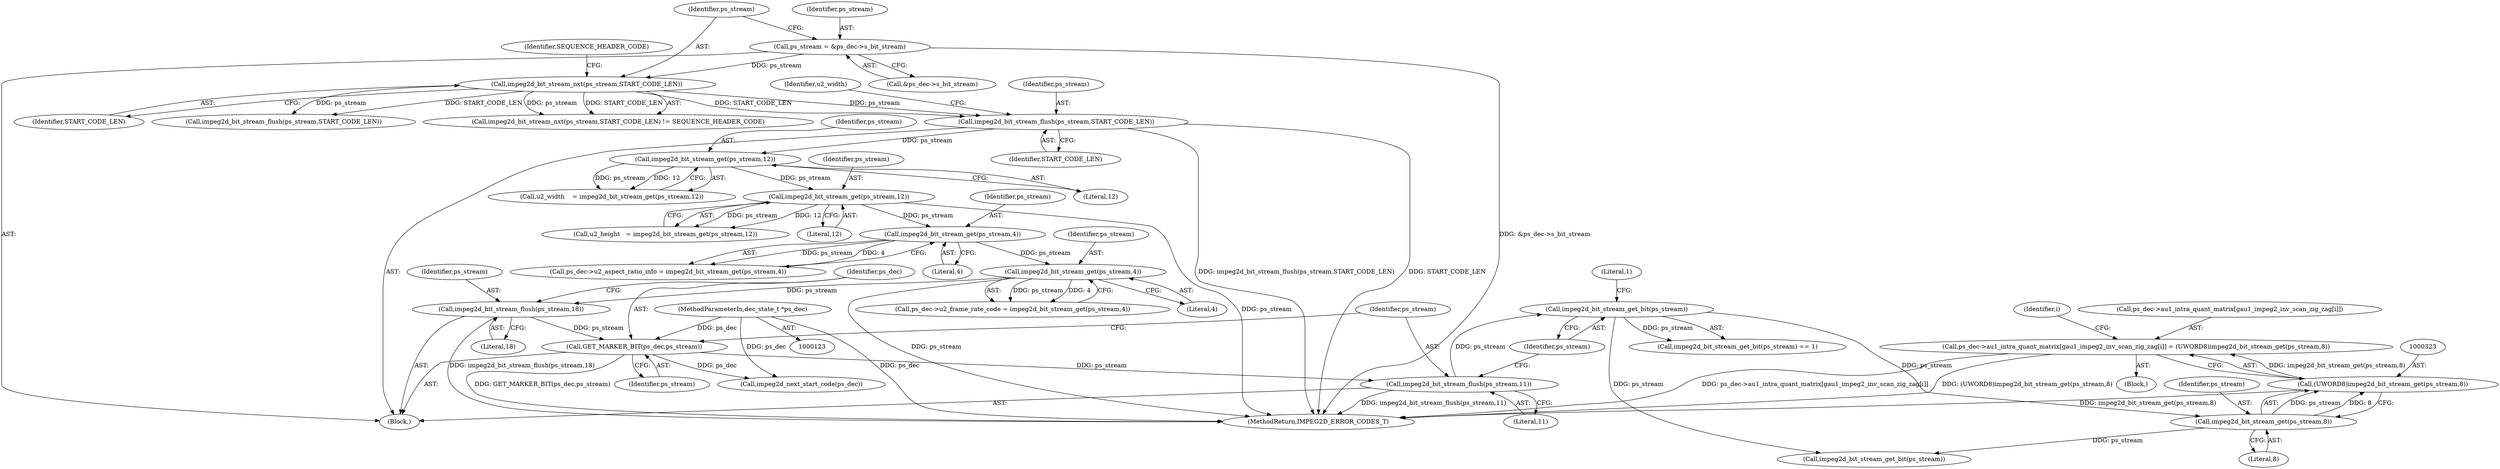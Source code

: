 digraph "0_Android_a86eb798d077b9b25c8f8c77e3c02c2f287c1ce7_0@array" {
"1000314" [label="(Call,ps_dec->au1_intra_quant_matrix[gau1_impeg2_inv_scan_zig_zag[i]] = (UWORD8)impeg2d_bit_stream_get(ps_stream,8))"];
"1000322" [label="(Call,(UWORD8)impeg2d_bit_stream_get(ps_stream,8))"];
"1000324" [label="(Call,impeg2d_bit_stream_get(ps_stream,8))"];
"1000299" [label="(Call,impeg2d_bit_stream_get_bit(ps_stream))"];
"1000294" [label="(Call,impeg2d_bit_stream_flush(ps_stream,11))"];
"1000291" [label="(Call,GET_MARKER_BIT(ps_dec,ps_stream))"];
"1000124" [label="(MethodParameterIn,dec_state_t *ps_dec)"];
"1000288" [label="(Call,impeg2d_bit_stream_flush(ps_stream,18))"];
"1000276" [label="(Call,impeg2d_bit_stream_get(ps_stream,4))"];
"1000269" [label="(Call,impeg2d_bit_stream_get(ps_stream,4))"];
"1000157" [label="(Call,impeg2d_bit_stream_get(ps_stream,12))"];
"1000152" [label="(Call,impeg2d_bit_stream_get(ps_stream,12))"];
"1000147" [label="(Call,impeg2d_bit_stream_flush(ps_stream,START_CODE_LEN))"];
"1000137" [label="(Call,impeg2d_bit_stream_nxt(ps_stream,START_CODE_LEN))"];
"1000127" [label="(Call,ps_stream = &ps_dec->s_bit_stream)"];
"1000312" [label="(Identifier,i)"];
"1000150" [label="(Call,u2_width    = impeg2d_bit_stream_get(ps_stream,12))"];
"1000137" [label="(Call,impeg2d_bit_stream_nxt(ps_stream,START_CODE_LEN))"];
"1000124" [label="(MethodParameterIn,dec_state_t *ps_dec)"];
"1000288" [label="(Call,impeg2d_bit_stream_flush(ps_stream,18))"];
"1000265" [label="(Call,ps_dec->u2_aspect_ratio_info = impeg2d_bit_stream_get(ps_stream,4))"];
"1000289" [label="(Identifier,ps_stream)"];
"1000149" [label="(Identifier,START_CODE_LEN)"];
"1000151" [label="(Identifier,u2_width)"];
"1000147" [label="(Call,impeg2d_bit_stream_flush(ps_stream,START_CODE_LEN))"];
"1000153" [label="(Identifier,ps_stream)"];
"1000291" [label="(Call,GET_MARKER_BIT(ps_dec,ps_stream))"];
"1000295" [label="(Identifier,ps_stream)"];
"1000324" [label="(Call,impeg2d_bit_stream_get(ps_stream,8))"];
"1000277" [label="(Identifier,ps_stream)"];
"1000294" [label="(Call,impeg2d_bit_stream_flush(ps_stream,11))"];
"1000129" [label="(Call,&ps_dec->s_bit_stream)"];
"1000152" [label="(Call,impeg2d_bit_stream_get(ps_stream,12))"];
"1000373" [label="(Call,impeg2d_next_start_code(ps_dec))"];
"1000127" [label="(Call,ps_stream = &ps_dec->s_bit_stream)"];
"1000276" [label="(Call,impeg2d_bit_stream_get(ps_stream,4))"];
"1000269" [label="(Call,impeg2d_bit_stream_get(ps_stream,4))"];
"1000300" [label="(Identifier,ps_stream)"];
"1000157" [label="(Call,impeg2d_bit_stream_get(ps_stream,12))"];
"1000296" [label="(Literal,11)"];
"1000292" [label="(Identifier,ps_dec)"];
"1000139" [label="(Identifier,START_CODE_LEN)"];
"1000125" [label="(Block,)"];
"1000270" [label="(Identifier,ps_stream)"];
"1000159" [label="(Literal,12)"];
"1000272" [label="(Call,ps_dec->u2_frame_rate_code = impeg2d_bit_stream_get(ps_stream,4))"];
"1000313" [label="(Block,)"];
"1000136" [label="(Call,impeg2d_bit_stream_nxt(ps_stream,START_CODE_LEN) != SEQUENCE_HEADER_CODE)"];
"1000337" [label="(Call,impeg2d_bit_stream_get_bit(ps_stream))"];
"1000293" [label="(Identifier,ps_stream)"];
"1000379" [label="(MethodReturn,IMPEG2D_ERROR_CODES_T)"];
"1000278" [label="(Literal,4)"];
"1000148" [label="(Identifier,ps_stream)"];
"1000301" [label="(Literal,1)"];
"1000155" [label="(Call,u2_height   = impeg2d_bit_stream_get(ps_stream,12))"];
"1000158" [label="(Identifier,ps_stream)"];
"1000138" [label="(Identifier,ps_stream)"];
"1000299" [label="(Call,impeg2d_bit_stream_get_bit(ps_stream))"];
"1000298" [label="(Call,impeg2d_bit_stream_get_bit(ps_stream) == 1)"];
"1000128" [label="(Identifier,ps_stream)"];
"1000271" [label="(Literal,4)"];
"1000326" [label="(Literal,8)"];
"1000322" [label="(Call,(UWORD8)impeg2d_bit_stream_get(ps_stream,8))"];
"1000315" [label="(Call,ps_dec->au1_intra_quant_matrix[gau1_impeg2_inv_scan_zig_zag[i]])"];
"1000314" [label="(Call,ps_dec->au1_intra_quant_matrix[gau1_impeg2_inv_scan_zig_zag[i]] = (UWORD8)impeg2d_bit_stream_get(ps_stream,8))"];
"1000154" [label="(Literal,12)"];
"1000140" [label="(Identifier,SEQUENCE_HEADER_CODE)"];
"1000142" [label="(Call,impeg2d_bit_stream_flush(ps_stream,START_CODE_LEN))"];
"1000325" [label="(Identifier,ps_stream)"];
"1000290" [label="(Literal,18)"];
"1000314" -> "1000313"  [label="AST: "];
"1000314" -> "1000322"  [label="CFG: "];
"1000315" -> "1000314"  [label="AST: "];
"1000322" -> "1000314"  [label="AST: "];
"1000312" -> "1000314"  [label="CFG: "];
"1000314" -> "1000379"  [label="DDG: ps_dec->au1_intra_quant_matrix[gau1_impeg2_inv_scan_zig_zag[i]]"];
"1000314" -> "1000379"  [label="DDG: (UWORD8)impeg2d_bit_stream_get(ps_stream,8)"];
"1000322" -> "1000314"  [label="DDG: impeg2d_bit_stream_get(ps_stream,8)"];
"1000322" -> "1000324"  [label="CFG: "];
"1000323" -> "1000322"  [label="AST: "];
"1000324" -> "1000322"  [label="AST: "];
"1000322" -> "1000379"  [label="DDG: impeg2d_bit_stream_get(ps_stream,8)"];
"1000324" -> "1000322"  [label="DDG: ps_stream"];
"1000324" -> "1000322"  [label="DDG: 8"];
"1000324" -> "1000326"  [label="CFG: "];
"1000325" -> "1000324"  [label="AST: "];
"1000326" -> "1000324"  [label="AST: "];
"1000299" -> "1000324"  [label="DDG: ps_stream"];
"1000324" -> "1000337"  [label="DDG: ps_stream"];
"1000299" -> "1000298"  [label="AST: "];
"1000299" -> "1000300"  [label="CFG: "];
"1000300" -> "1000299"  [label="AST: "];
"1000301" -> "1000299"  [label="CFG: "];
"1000299" -> "1000298"  [label="DDG: ps_stream"];
"1000294" -> "1000299"  [label="DDG: ps_stream"];
"1000299" -> "1000337"  [label="DDG: ps_stream"];
"1000294" -> "1000125"  [label="AST: "];
"1000294" -> "1000296"  [label="CFG: "];
"1000295" -> "1000294"  [label="AST: "];
"1000296" -> "1000294"  [label="AST: "];
"1000300" -> "1000294"  [label="CFG: "];
"1000294" -> "1000379"  [label="DDG: impeg2d_bit_stream_flush(ps_stream,11)"];
"1000291" -> "1000294"  [label="DDG: ps_stream"];
"1000291" -> "1000125"  [label="AST: "];
"1000291" -> "1000293"  [label="CFG: "];
"1000292" -> "1000291"  [label="AST: "];
"1000293" -> "1000291"  [label="AST: "];
"1000295" -> "1000291"  [label="CFG: "];
"1000291" -> "1000379"  [label="DDG: GET_MARKER_BIT(ps_dec,ps_stream)"];
"1000124" -> "1000291"  [label="DDG: ps_dec"];
"1000288" -> "1000291"  [label="DDG: ps_stream"];
"1000291" -> "1000373"  [label="DDG: ps_dec"];
"1000124" -> "1000123"  [label="AST: "];
"1000124" -> "1000379"  [label="DDG: ps_dec"];
"1000124" -> "1000373"  [label="DDG: ps_dec"];
"1000288" -> "1000125"  [label="AST: "];
"1000288" -> "1000290"  [label="CFG: "];
"1000289" -> "1000288"  [label="AST: "];
"1000290" -> "1000288"  [label="AST: "];
"1000292" -> "1000288"  [label="CFG: "];
"1000288" -> "1000379"  [label="DDG: impeg2d_bit_stream_flush(ps_stream,18)"];
"1000276" -> "1000288"  [label="DDG: ps_stream"];
"1000276" -> "1000272"  [label="AST: "];
"1000276" -> "1000278"  [label="CFG: "];
"1000277" -> "1000276"  [label="AST: "];
"1000278" -> "1000276"  [label="AST: "];
"1000272" -> "1000276"  [label="CFG: "];
"1000276" -> "1000379"  [label="DDG: ps_stream"];
"1000276" -> "1000272"  [label="DDG: ps_stream"];
"1000276" -> "1000272"  [label="DDG: 4"];
"1000269" -> "1000276"  [label="DDG: ps_stream"];
"1000269" -> "1000265"  [label="AST: "];
"1000269" -> "1000271"  [label="CFG: "];
"1000270" -> "1000269"  [label="AST: "];
"1000271" -> "1000269"  [label="AST: "];
"1000265" -> "1000269"  [label="CFG: "];
"1000269" -> "1000265"  [label="DDG: ps_stream"];
"1000269" -> "1000265"  [label="DDG: 4"];
"1000157" -> "1000269"  [label="DDG: ps_stream"];
"1000157" -> "1000155"  [label="AST: "];
"1000157" -> "1000159"  [label="CFG: "];
"1000158" -> "1000157"  [label="AST: "];
"1000159" -> "1000157"  [label="AST: "];
"1000155" -> "1000157"  [label="CFG: "];
"1000157" -> "1000379"  [label="DDG: ps_stream"];
"1000157" -> "1000155"  [label="DDG: ps_stream"];
"1000157" -> "1000155"  [label="DDG: 12"];
"1000152" -> "1000157"  [label="DDG: ps_stream"];
"1000152" -> "1000150"  [label="AST: "];
"1000152" -> "1000154"  [label="CFG: "];
"1000153" -> "1000152"  [label="AST: "];
"1000154" -> "1000152"  [label="AST: "];
"1000150" -> "1000152"  [label="CFG: "];
"1000152" -> "1000150"  [label="DDG: ps_stream"];
"1000152" -> "1000150"  [label="DDG: 12"];
"1000147" -> "1000152"  [label="DDG: ps_stream"];
"1000147" -> "1000125"  [label="AST: "];
"1000147" -> "1000149"  [label="CFG: "];
"1000148" -> "1000147"  [label="AST: "];
"1000149" -> "1000147"  [label="AST: "];
"1000151" -> "1000147"  [label="CFG: "];
"1000147" -> "1000379"  [label="DDG: START_CODE_LEN"];
"1000147" -> "1000379"  [label="DDG: impeg2d_bit_stream_flush(ps_stream,START_CODE_LEN)"];
"1000137" -> "1000147"  [label="DDG: ps_stream"];
"1000137" -> "1000147"  [label="DDG: START_CODE_LEN"];
"1000137" -> "1000136"  [label="AST: "];
"1000137" -> "1000139"  [label="CFG: "];
"1000138" -> "1000137"  [label="AST: "];
"1000139" -> "1000137"  [label="AST: "];
"1000140" -> "1000137"  [label="CFG: "];
"1000137" -> "1000136"  [label="DDG: ps_stream"];
"1000137" -> "1000136"  [label="DDG: START_CODE_LEN"];
"1000127" -> "1000137"  [label="DDG: ps_stream"];
"1000137" -> "1000142"  [label="DDG: ps_stream"];
"1000137" -> "1000142"  [label="DDG: START_CODE_LEN"];
"1000127" -> "1000125"  [label="AST: "];
"1000127" -> "1000129"  [label="CFG: "];
"1000128" -> "1000127"  [label="AST: "];
"1000129" -> "1000127"  [label="AST: "];
"1000138" -> "1000127"  [label="CFG: "];
"1000127" -> "1000379"  [label="DDG: &ps_dec->s_bit_stream"];
}
